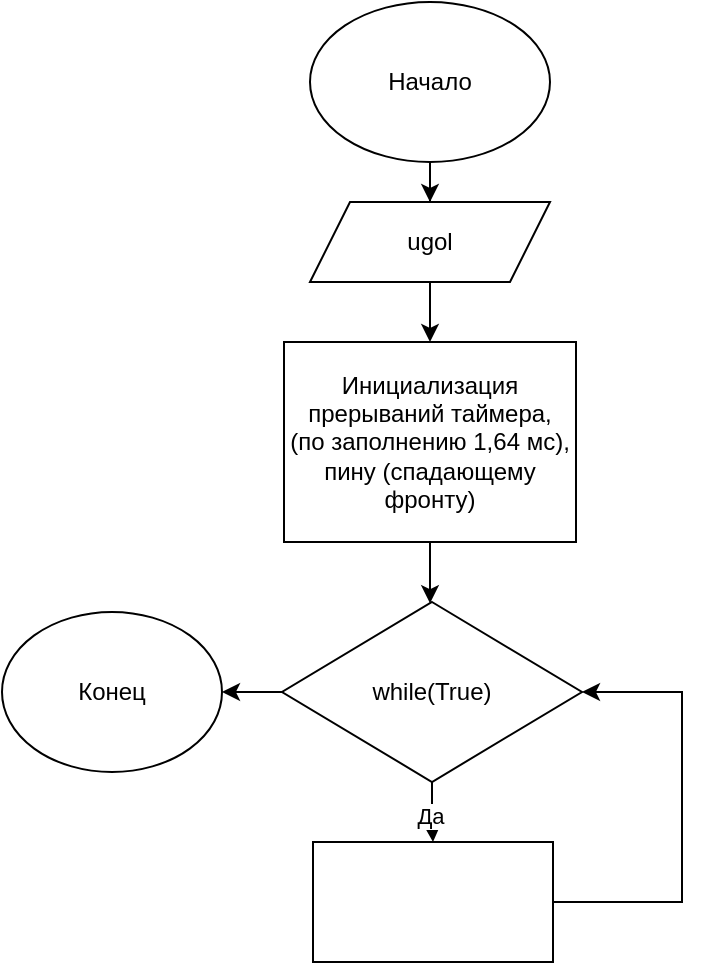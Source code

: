 <mxfile version="26.2.10">
  <diagram name="Страница — 1" id="oFeI4IzwDTeMwtEr_Rw7">
    <mxGraphModel dx="1228" dy="635" grid="1" gridSize="10" guides="1" tooltips="1" connect="1" arrows="1" fold="1" page="1" pageScale="1" pageWidth="827" pageHeight="1169" math="0" shadow="0">
      <root>
        <mxCell id="0" />
        <mxCell id="1" parent="0" />
        <mxCell id="7b2K1Y0jvREfLudPawNW-4" value="" style="edgeStyle=orthogonalEdgeStyle;rounded=0;orthogonalLoop=1;jettySize=auto;html=1;" edge="1" parent="1" source="7b2K1Y0jvREfLudPawNW-2" target="7b2K1Y0jvREfLudPawNW-3">
          <mxGeometry relative="1" as="geometry" />
        </mxCell>
        <mxCell id="7b2K1Y0jvREfLudPawNW-2" value="Начало" style="ellipse;whiteSpace=wrap;html=1;" vertex="1" parent="1">
          <mxGeometry x="354" y="30" width="120" height="80" as="geometry" />
        </mxCell>
        <mxCell id="7b2K1Y0jvREfLudPawNW-6" value="" style="edgeStyle=orthogonalEdgeStyle;rounded=0;orthogonalLoop=1;jettySize=auto;html=1;" edge="1" parent="1" source="7b2K1Y0jvREfLudPawNW-3" target="7b2K1Y0jvREfLudPawNW-5">
          <mxGeometry relative="1" as="geometry" />
        </mxCell>
        <mxCell id="7b2K1Y0jvREfLudPawNW-3" value="ugol" style="shape=parallelogram;perimeter=parallelogramPerimeter;whiteSpace=wrap;html=1;fixedSize=1;" vertex="1" parent="1">
          <mxGeometry x="354" y="130" width="120" height="40" as="geometry" />
        </mxCell>
        <mxCell id="7b2K1Y0jvREfLudPawNW-8" value="" style="edgeStyle=orthogonalEdgeStyle;rounded=0;orthogonalLoop=1;jettySize=auto;html=1;" edge="1" parent="1" source="7b2K1Y0jvREfLudPawNW-5" target="7b2K1Y0jvREfLudPawNW-7">
          <mxGeometry relative="1" as="geometry">
            <Array as="points">
              <mxPoint x="414" y="340" />
              <mxPoint x="414" y="340" />
            </Array>
          </mxGeometry>
        </mxCell>
        <mxCell id="7b2K1Y0jvREfLudPawNW-5" value="Инициализация&lt;br&gt;&lt;div&gt;&lt;span style=&quot;background-color: transparent; color: light-dark(rgb(0, 0, 0), rgb(255, 255, 255));&quot;&gt;прерываний&lt;/span&gt;&amp;nbsp;таймера,&lt;br&gt;(по заполнению 1,64 мс),&lt;/div&gt;&lt;div&gt;пину (спадающему фронту)&lt;/div&gt;" style="rounded=0;whiteSpace=wrap;html=1;" vertex="1" parent="1">
          <mxGeometry x="341" y="200" width="146" height="100" as="geometry" />
        </mxCell>
        <mxCell id="7b2K1Y0jvREfLudPawNW-18" value="" style="edgeStyle=orthogonalEdgeStyle;rounded=0;orthogonalLoop=1;jettySize=auto;html=1;" edge="1" parent="1" source="7b2K1Y0jvREfLudPawNW-7" target="7b2K1Y0jvREfLudPawNW-17">
          <mxGeometry relative="1" as="geometry" />
        </mxCell>
        <mxCell id="7b2K1Y0jvREfLudPawNW-22" value="Да" style="edgeLabel;html=1;align=center;verticalAlign=middle;resizable=0;points=[];" vertex="1" connectable="0" parent="7b2K1Y0jvREfLudPawNW-18">
          <mxGeometry x="0.123" y="-1" relative="1" as="geometry">
            <mxPoint as="offset" />
          </mxGeometry>
        </mxCell>
        <mxCell id="7b2K1Y0jvREfLudPawNW-25" value="" style="edgeStyle=orthogonalEdgeStyle;rounded=0;orthogonalLoop=1;jettySize=auto;html=1;" edge="1" parent="1" source="7b2K1Y0jvREfLudPawNW-7" target="7b2K1Y0jvREfLudPawNW-23">
          <mxGeometry relative="1" as="geometry" />
        </mxCell>
        <mxCell id="7b2K1Y0jvREfLudPawNW-7" value="while(True)" style="rhombus;whiteSpace=wrap;html=1;" vertex="1" parent="1">
          <mxGeometry x="340" y="330" width="150" height="90" as="geometry" />
        </mxCell>
        <mxCell id="7b2K1Y0jvREfLudPawNW-20" style="edgeStyle=orthogonalEdgeStyle;rounded=0;orthogonalLoop=1;jettySize=auto;html=1;entryX=1;entryY=0.5;entryDx=0;entryDy=0;" edge="1" parent="1" source="7b2K1Y0jvREfLudPawNW-17" target="7b2K1Y0jvREfLudPawNW-7">
          <mxGeometry relative="1" as="geometry">
            <Array as="points">
              <mxPoint x="540" y="480" />
              <mxPoint x="540" y="375" />
            </Array>
          </mxGeometry>
        </mxCell>
        <mxCell id="7b2K1Y0jvREfLudPawNW-17" value="" style="whiteSpace=wrap;html=1;" vertex="1" parent="1">
          <mxGeometry x="355.5" y="450" width="120" height="60" as="geometry" />
        </mxCell>
        <mxCell id="7b2K1Y0jvREfLudPawNW-23" value="Конец" style="ellipse;whiteSpace=wrap;html=1;" vertex="1" parent="1">
          <mxGeometry x="200" y="335" width="110" height="80" as="geometry" />
        </mxCell>
      </root>
    </mxGraphModel>
  </diagram>
</mxfile>
